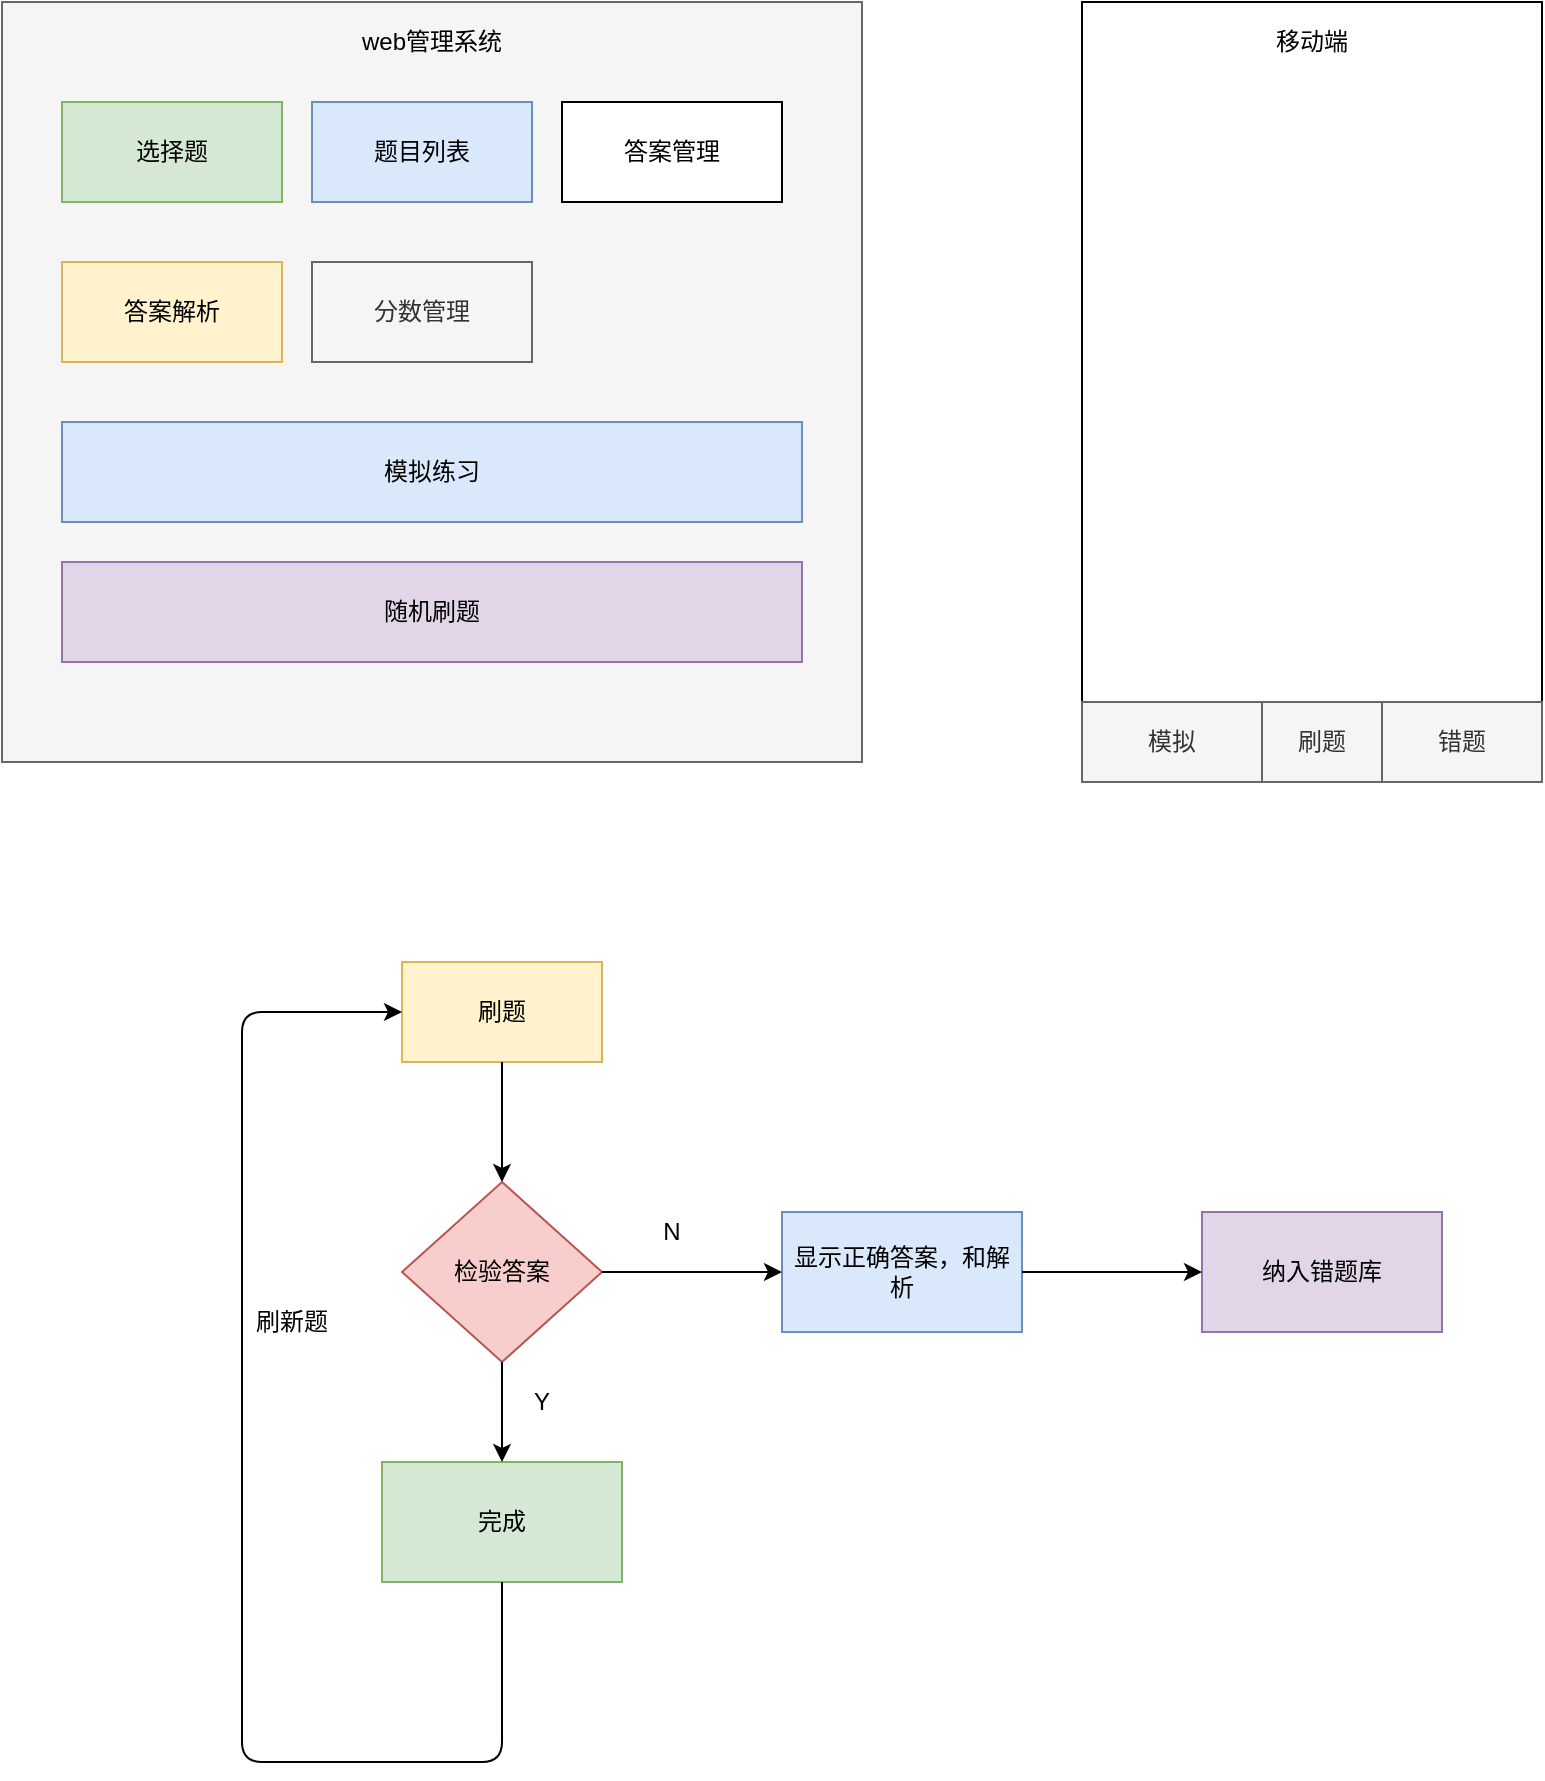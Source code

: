 <mxfile version="14.1.2" type="github">
  <diagram id="GmFpoFqPf8v9WZ1GltCS" name="Page-1">
    <mxGraphModel dx="1422" dy="762" grid="1" gridSize="10" guides="1" tooltips="1" connect="1" arrows="1" fold="1" page="1" pageScale="1" pageWidth="827" pageHeight="1169" math="0" shadow="0">
      <root>
        <mxCell id="0" />
        <mxCell id="1" parent="0" />
        <mxCell id="IQ7JFKAoIe0-9Cnb6-Zk-1" value="" style="rounded=0;whiteSpace=wrap;html=1;fillColor=#f5f5f5;strokeColor=#666666;fontColor=#333333;" vertex="1" parent="1">
          <mxGeometry x="90" y="130" width="430" height="380" as="geometry" />
        </mxCell>
        <mxCell id="IQ7JFKAoIe0-9Cnb6-Zk-2" value="web管理系统" style="text;html=1;strokeColor=none;fillColor=none;align=center;verticalAlign=middle;whiteSpace=wrap;rounded=0;" vertex="1" parent="1">
          <mxGeometry x="255" y="140" width="100" height="20" as="geometry" />
        </mxCell>
        <mxCell id="IQ7JFKAoIe0-9Cnb6-Zk-3" value="" style="rounded=0;whiteSpace=wrap;html=1;" vertex="1" parent="1">
          <mxGeometry x="630" y="130" width="230" height="390" as="geometry" />
        </mxCell>
        <mxCell id="IQ7JFKAoIe0-9Cnb6-Zk-4" value="移动端" style="text;html=1;strokeColor=none;fillColor=none;align=center;verticalAlign=middle;whiteSpace=wrap;rounded=0;" vertex="1" parent="1">
          <mxGeometry x="725" y="140" width="40" height="20" as="geometry" />
        </mxCell>
        <mxCell id="IQ7JFKAoIe0-9Cnb6-Zk-5" value="选择题" style="rounded=0;whiteSpace=wrap;html=1;fillColor=#d5e8d4;strokeColor=#82b366;" vertex="1" parent="1">
          <mxGeometry x="120" y="180" width="110" height="50" as="geometry" />
        </mxCell>
        <mxCell id="IQ7JFKAoIe0-9Cnb6-Zk-6" value="题目列表" style="rounded=0;whiteSpace=wrap;html=1;fillColor=#dae8fc;strokeColor=#6c8ebf;" vertex="1" parent="1">
          <mxGeometry x="245" y="180" width="110" height="50" as="geometry" />
        </mxCell>
        <mxCell id="IQ7JFKAoIe0-9Cnb6-Zk-7" value="答案管理" style="rounded=0;whiteSpace=wrap;html=1;" vertex="1" parent="1">
          <mxGeometry x="370" y="180" width="110" height="50" as="geometry" />
        </mxCell>
        <mxCell id="IQ7JFKAoIe0-9Cnb6-Zk-8" value="答案解析" style="rounded=0;whiteSpace=wrap;html=1;fillColor=#fff2cc;strokeColor=#d6b656;" vertex="1" parent="1">
          <mxGeometry x="120" y="260" width="110" height="50" as="geometry" />
        </mxCell>
        <mxCell id="IQ7JFKAoIe0-9Cnb6-Zk-9" value="分数管理" style="rounded=0;whiteSpace=wrap;html=1;fillColor=#f5f5f5;strokeColor=#666666;fontColor=#333333;" vertex="1" parent="1">
          <mxGeometry x="245" y="260" width="110" height="50" as="geometry" />
        </mxCell>
        <mxCell id="IQ7JFKAoIe0-9Cnb6-Zk-10" value="随机刷题" style="rounded=0;whiteSpace=wrap;html=1;fillColor=#e1d5e7;strokeColor=#9673a6;" vertex="1" parent="1">
          <mxGeometry x="120" y="410" width="370" height="50" as="geometry" />
        </mxCell>
        <mxCell id="IQ7JFKAoIe0-9Cnb6-Zk-11" value="模拟练习" style="rounded=0;whiteSpace=wrap;html=1;fillColor=#dae8fc;strokeColor=#6c8ebf;" vertex="1" parent="1">
          <mxGeometry x="120" y="340" width="370" height="50" as="geometry" />
        </mxCell>
        <mxCell id="IQ7JFKAoIe0-9Cnb6-Zk-13" value="模拟" style="rounded=0;whiteSpace=wrap;html=1;fillColor=#f5f5f5;strokeColor=#666666;fontColor=#333333;" vertex="1" parent="1">
          <mxGeometry x="630" y="480" width="90" height="40" as="geometry" />
        </mxCell>
        <mxCell id="IQ7JFKAoIe0-9Cnb6-Zk-15" value="刷题" style="rounded=0;whiteSpace=wrap;html=1;fillColor=#f5f5f5;strokeColor=#666666;fontColor=#333333;" vertex="1" parent="1">
          <mxGeometry x="720" y="480" width="60" height="40" as="geometry" />
        </mxCell>
        <mxCell id="IQ7JFKAoIe0-9Cnb6-Zk-16" value="错题" style="rounded=0;whiteSpace=wrap;html=1;fillColor=#f5f5f5;strokeColor=#666666;fontColor=#333333;" vertex="1" parent="1">
          <mxGeometry x="780" y="480" width="80" height="40" as="geometry" />
        </mxCell>
        <mxCell id="IQ7JFKAoIe0-9Cnb6-Zk-17" value="刷题" style="rounded=0;whiteSpace=wrap;html=1;fillColor=#fff2cc;strokeColor=#d6b656;" vertex="1" parent="1">
          <mxGeometry x="290" y="610" width="100" height="50" as="geometry" />
        </mxCell>
        <mxCell id="IQ7JFKAoIe0-9Cnb6-Zk-19" value="&lt;span&gt;检验答案&lt;/span&gt;" style="rhombus;whiteSpace=wrap;html=1;fillColor=#f8cecc;strokeColor=#b85450;" vertex="1" parent="1">
          <mxGeometry x="290" y="720" width="100" height="90" as="geometry" />
        </mxCell>
        <mxCell id="IQ7JFKAoIe0-9Cnb6-Zk-20" value="完成" style="rounded=0;whiteSpace=wrap;html=1;fillColor=#d5e8d4;strokeColor=#82b366;" vertex="1" parent="1">
          <mxGeometry x="280" y="860" width="120" height="60" as="geometry" />
        </mxCell>
        <mxCell id="IQ7JFKAoIe0-9Cnb6-Zk-21" value="显示正确答案，和解析" style="rounded=0;whiteSpace=wrap;html=1;fillColor=#dae8fc;strokeColor=#6c8ebf;" vertex="1" parent="1">
          <mxGeometry x="480" y="735" width="120" height="60" as="geometry" />
        </mxCell>
        <mxCell id="IQ7JFKAoIe0-9Cnb6-Zk-22" value="纳入错题库" style="rounded=0;whiteSpace=wrap;html=1;fillColor=#e1d5e7;strokeColor=#9673a6;" vertex="1" parent="1">
          <mxGeometry x="690" y="735" width="120" height="60" as="geometry" />
        </mxCell>
        <mxCell id="IQ7JFKAoIe0-9Cnb6-Zk-23" value="" style="endArrow=classic;html=1;exitX=0.5;exitY=1;exitDx=0;exitDy=0;" edge="1" parent="1" source="IQ7JFKAoIe0-9Cnb6-Zk-17" target="IQ7JFKAoIe0-9Cnb6-Zk-19">
          <mxGeometry width="50" height="50" relative="1" as="geometry">
            <mxPoint x="150" y="720" as="sourcePoint" />
            <mxPoint x="200" y="670" as="targetPoint" />
          </mxGeometry>
        </mxCell>
        <mxCell id="IQ7JFKAoIe0-9Cnb6-Zk-24" value="" style="endArrow=classic;html=1;exitX=0.5;exitY=1;exitDx=0;exitDy=0;" edge="1" parent="1" source="IQ7JFKAoIe0-9Cnb6-Zk-19" target="IQ7JFKAoIe0-9Cnb6-Zk-20">
          <mxGeometry width="50" height="50" relative="1" as="geometry">
            <mxPoint x="200" y="960" as="sourcePoint" />
            <mxPoint x="250" y="910" as="targetPoint" />
          </mxGeometry>
        </mxCell>
        <mxCell id="IQ7JFKAoIe0-9Cnb6-Zk-25" value="" style="endArrow=classic;html=1;entryX=0;entryY=0.5;entryDx=0;entryDy=0;exitX=1;exitY=0.5;exitDx=0;exitDy=0;" edge="1" parent="1" source="IQ7JFKAoIe0-9Cnb6-Zk-19" target="IQ7JFKAoIe0-9Cnb6-Zk-21">
          <mxGeometry width="50" height="50" relative="1" as="geometry">
            <mxPoint x="410" y="840" as="sourcePoint" />
            <mxPoint x="460" y="790" as="targetPoint" />
          </mxGeometry>
        </mxCell>
        <mxCell id="IQ7JFKAoIe0-9Cnb6-Zk-26" value="" style="endArrow=classic;html=1;entryX=0;entryY=0.5;entryDx=0;entryDy=0;" edge="1" parent="1" source="IQ7JFKAoIe0-9Cnb6-Zk-21" target="IQ7JFKAoIe0-9Cnb6-Zk-22">
          <mxGeometry width="50" height="50" relative="1" as="geometry">
            <mxPoint x="610" y="860" as="sourcePoint" />
            <mxPoint x="660" y="810" as="targetPoint" />
          </mxGeometry>
        </mxCell>
        <mxCell id="IQ7JFKAoIe0-9Cnb6-Zk-27" value="N" style="text;html=1;strokeColor=none;fillColor=none;align=center;verticalAlign=middle;whiteSpace=wrap;rounded=0;" vertex="1" parent="1">
          <mxGeometry x="405" y="735" width="40" height="20" as="geometry" />
        </mxCell>
        <mxCell id="IQ7JFKAoIe0-9Cnb6-Zk-28" value="Y" style="text;html=1;strokeColor=none;fillColor=none;align=center;verticalAlign=middle;whiteSpace=wrap;rounded=0;" vertex="1" parent="1">
          <mxGeometry x="340" y="820" width="40" height="20" as="geometry" />
        </mxCell>
        <mxCell id="IQ7JFKAoIe0-9Cnb6-Zk-29" value="" style="endArrow=classic;html=1;exitX=0.5;exitY=1;exitDx=0;exitDy=0;entryX=0;entryY=0.5;entryDx=0;entryDy=0;" edge="1" parent="1" source="IQ7JFKAoIe0-9Cnb6-Zk-20" target="IQ7JFKAoIe0-9Cnb6-Zk-17">
          <mxGeometry width="50" height="50" relative="1" as="geometry">
            <mxPoint x="530" y="800" as="sourcePoint" />
            <mxPoint x="210" y="650" as="targetPoint" />
            <Array as="points">
              <mxPoint x="340" y="1010" />
              <mxPoint x="210" y="1010" />
              <mxPoint x="210" y="635" />
            </Array>
          </mxGeometry>
        </mxCell>
        <mxCell id="IQ7JFKAoIe0-9Cnb6-Zk-30" value="刷新题" style="text;html=1;strokeColor=none;fillColor=none;align=center;verticalAlign=middle;whiteSpace=wrap;rounded=0;" vertex="1" parent="1">
          <mxGeometry x="215" y="780" width="40" height="20" as="geometry" />
        </mxCell>
      </root>
    </mxGraphModel>
  </diagram>
</mxfile>
